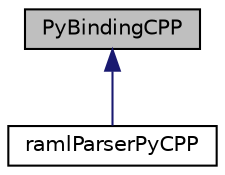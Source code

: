 digraph "PyBindingCPP"
{
  edge [fontname="Helvetica",fontsize="10",labelfontname="Helvetica",labelfontsize="10"];
  node [fontname="Helvetica",fontsize="10",shape=record];
  Node1 [label="PyBindingCPP",height=0.2,width=0.4,color="black", fillcolor="grey75", style="filled", fontcolor="black"];
  Node1 -> Node2 [dir="back",color="midnightblue",fontsize="10",style="solid",fontname="Helvetica"];
  Node2 [label="ramlParserPyCPP",height=0.2,width=0.4,color="black", fillcolor="white", style="filled",URL="$classramlParserPyCPP.html",tooltip="ramlParserPyCPP this is the class which is derived from the pybindingcpp class. This class passes the..."];
}
